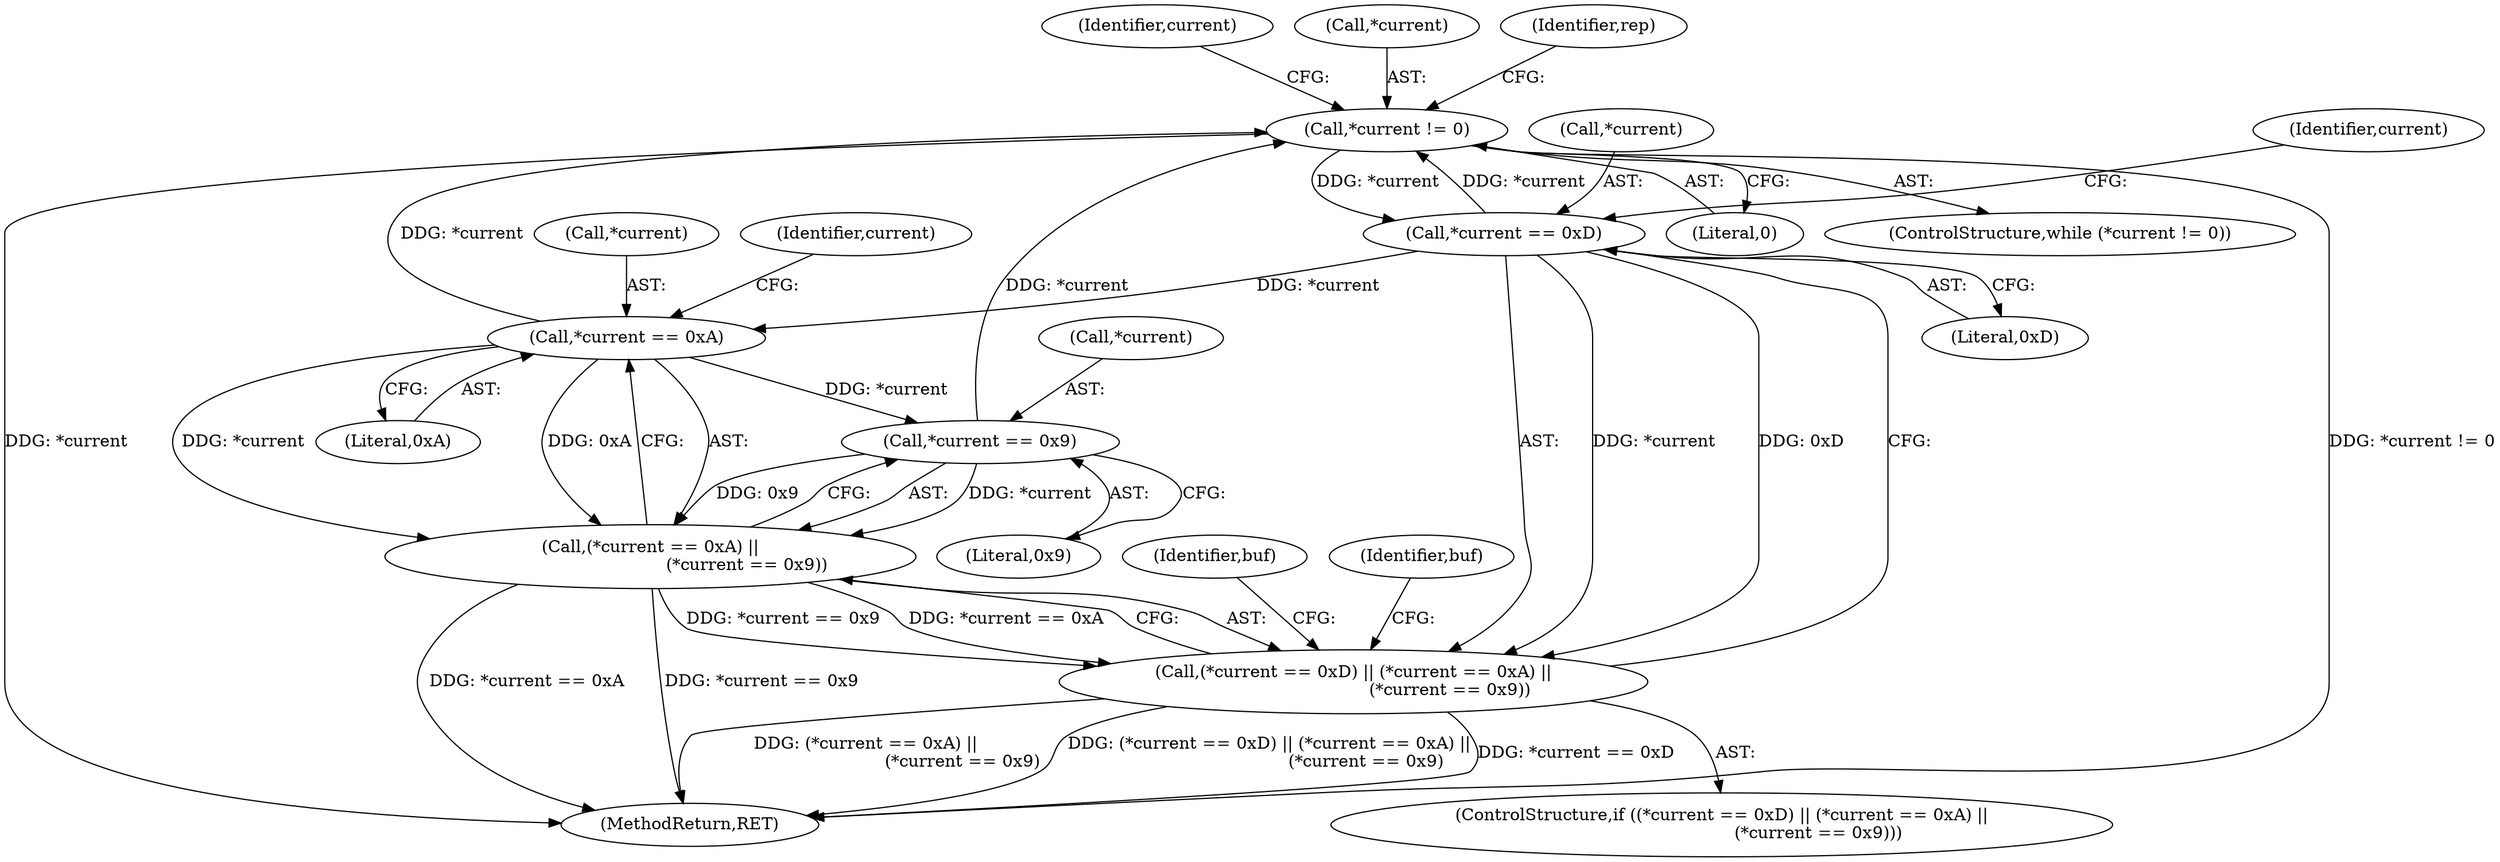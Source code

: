 digraph "0_Chrome_d0947db40187f4708c58e64cbd6013faf9eddeed_0@pointer" {
"1000477" [label="(Call,*current != 0)"];
"1000493" [label="(Call,*current == 0x9)"];
"1000489" [label="(Call,*current == 0xA)"];
"1000484" [label="(Call,*current == 0xD)"];
"1000477" [label="(Call,*current != 0)"];
"1000483" [label="(Call,(*current == 0xD) || (*current == 0xA) ||\n                                    (*current == 0x9))"];
"1000488" [label="(Call,(*current == 0xA) ||\n                                    (*current == 0x9))"];
"1000486" [label="(Identifier,current)"];
"1000491" [label="(Identifier,current)"];
"1000492" [label="(Literal,0xA)"];
"1000494" [label="(Call,*current)"];
"1000478" [label="(Call,*current)"];
"1000482" [label="(ControlStructure,if ((*current == 0xD) || (*current == 0xA) ||\n                                    (*current == 0x9)))"];
"1000484" [label="(Call,*current == 0xD)"];
"1000496" [label="(Literal,0x9)"];
"1000490" [label="(Call,*current)"];
"1000500" [label="(Identifier,buf)"];
"1000480" [label="(Literal,0)"];
"1000489" [label="(Call,*current == 0xA)"];
"1000477" [label="(Call,*current != 0)"];
"1000487" [label="(Literal,0xD)"];
"1000485" [label="(Call,*current)"];
"1000826" [label="(MethodReturn,RET)"];
"1000526" [label="(Identifier,rep)"];
"1000488" [label="(Call,(*current == 0xA) ||\n                                    (*current == 0x9))"];
"1000495" [label="(Identifier,current)"];
"1000509" [label="(Identifier,buf)"];
"1000483" [label="(Call,(*current == 0xD) || (*current == 0xA) ||\n                                    (*current == 0x9))"];
"1000493" [label="(Call,*current == 0x9)"];
"1000476" [label="(ControlStructure,while (*current != 0))"];
"1000477" -> "1000476"  [label="AST: "];
"1000477" -> "1000480"  [label="CFG: "];
"1000478" -> "1000477"  [label="AST: "];
"1000480" -> "1000477"  [label="AST: "];
"1000486" -> "1000477"  [label="CFG: "];
"1000526" -> "1000477"  [label="CFG: "];
"1000477" -> "1000826"  [label="DDG: *current != 0"];
"1000477" -> "1000826"  [label="DDG: *current"];
"1000493" -> "1000477"  [label="DDG: *current"];
"1000489" -> "1000477"  [label="DDG: *current"];
"1000484" -> "1000477"  [label="DDG: *current"];
"1000477" -> "1000484"  [label="DDG: *current"];
"1000493" -> "1000488"  [label="AST: "];
"1000493" -> "1000496"  [label="CFG: "];
"1000494" -> "1000493"  [label="AST: "];
"1000496" -> "1000493"  [label="AST: "];
"1000488" -> "1000493"  [label="CFG: "];
"1000493" -> "1000488"  [label="DDG: *current"];
"1000493" -> "1000488"  [label="DDG: 0x9"];
"1000489" -> "1000493"  [label="DDG: *current"];
"1000489" -> "1000488"  [label="AST: "];
"1000489" -> "1000492"  [label="CFG: "];
"1000490" -> "1000489"  [label="AST: "];
"1000492" -> "1000489"  [label="AST: "];
"1000495" -> "1000489"  [label="CFG: "];
"1000488" -> "1000489"  [label="CFG: "];
"1000489" -> "1000488"  [label="DDG: *current"];
"1000489" -> "1000488"  [label="DDG: 0xA"];
"1000484" -> "1000489"  [label="DDG: *current"];
"1000484" -> "1000483"  [label="AST: "];
"1000484" -> "1000487"  [label="CFG: "];
"1000485" -> "1000484"  [label="AST: "];
"1000487" -> "1000484"  [label="AST: "];
"1000491" -> "1000484"  [label="CFG: "];
"1000483" -> "1000484"  [label="CFG: "];
"1000484" -> "1000483"  [label="DDG: *current"];
"1000484" -> "1000483"  [label="DDG: 0xD"];
"1000483" -> "1000482"  [label="AST: "];
"1000483" -> "1000488"  [label="CFG: "];
"1000488" -> "1000483"  [label="AST: "];
"1000500" -> "1000483"  [label="CFG: "];
"1000509" -> "1000483"  [label="CFG: "];
"1000483" -> "1000826"  [label="DDG: (*current == 0xA) ||\n                                    (*current == 0x9)"];
"1000483" -> "1000826"  [label="DDG: (*current == 0xD) || (*current == 0xA) ||\n                                    (*current == 0x9)"];
"1000483" -> "1000826"  [label="DDG: *current == 0xD"];
"1000488" -> "1000483"  [label="DDG: *current == 0xA"];
"1000488" -> "1000483"  [label="DDG: *current == 0x9"];
"1000488" -> "1000826"  [label="DDG: *current == 0xA"];
"1000488" -> "1000826"  [label="DDG: *current == 0x9"];
}
